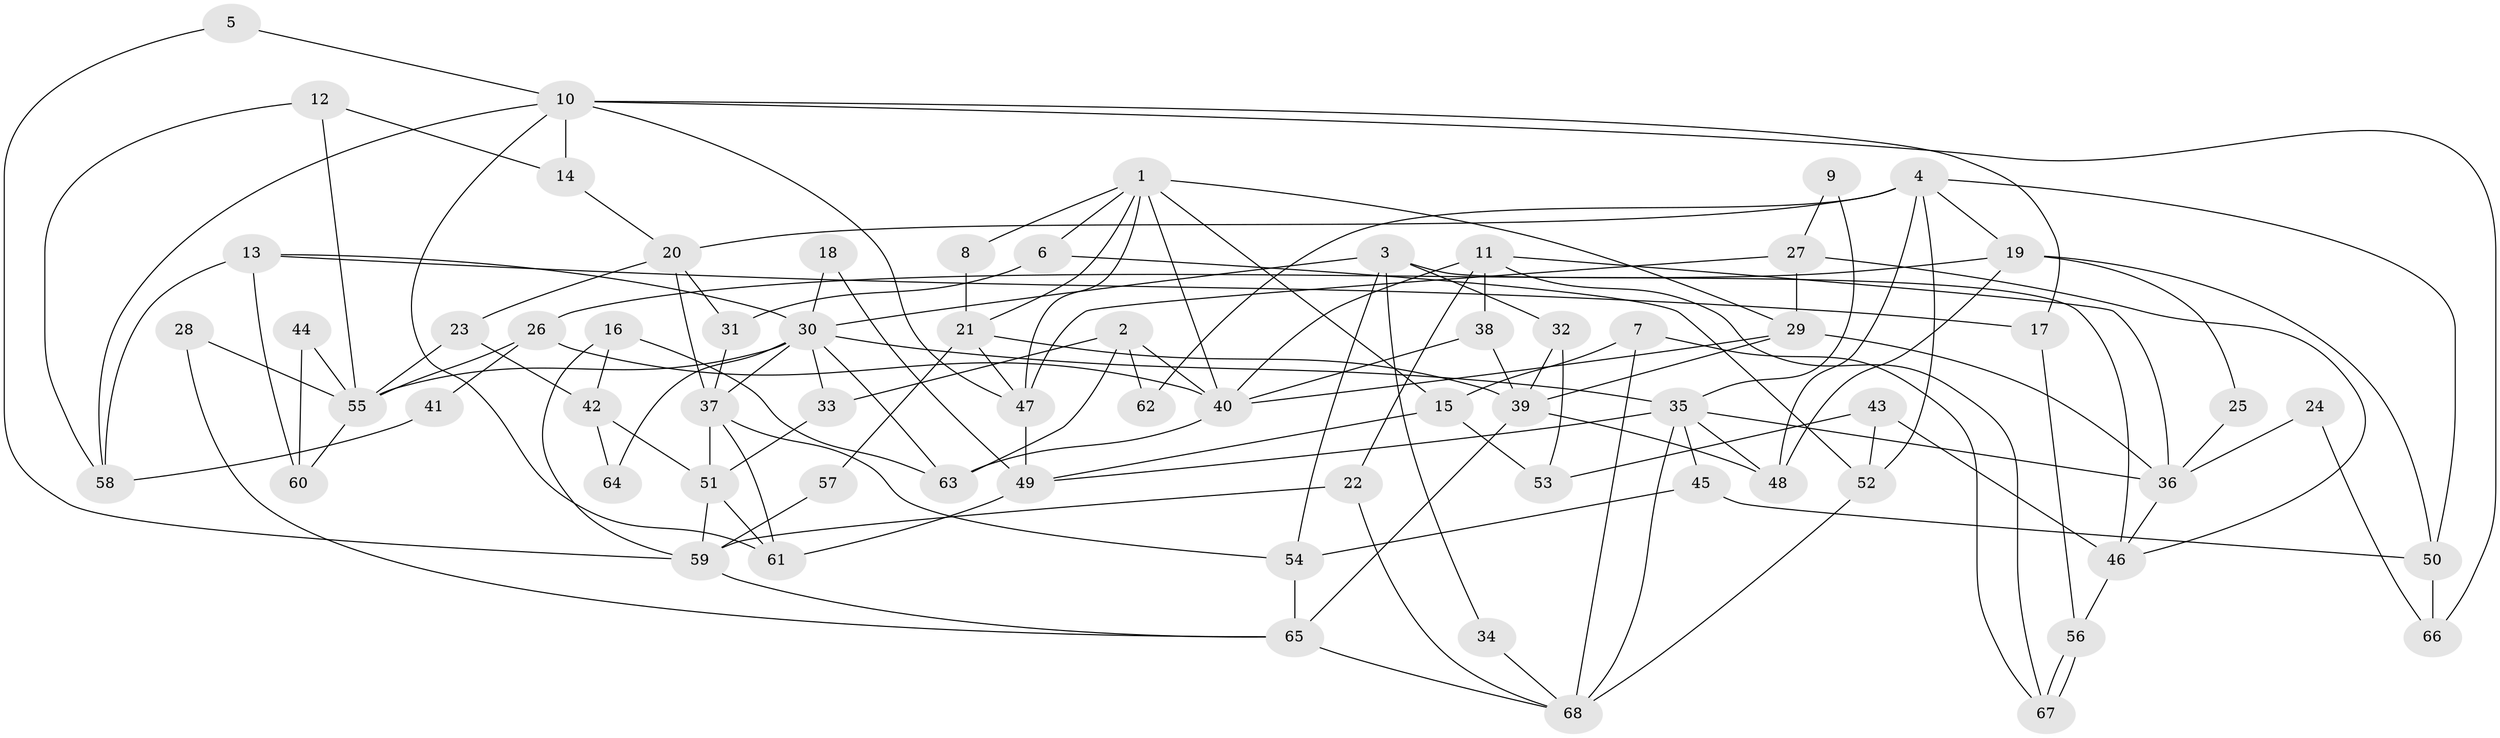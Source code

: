 // Generated by graph-tools (version 1.1) at 2025/51/03/09/25 04:51:16]
// undirected, 68 vertices, 136 edges
graph export_dot {
graph [start="1"]
  node [color=gray90,style=filled];
  1;
  2;
  3;
  4;
  5;
  6;
  7;
  8;
  9;
  10;
  11;
  12;
  13;
  14;
  15;
  16;
  17;
  18;
  19;
  20;
  21;
  22;
  23;
  24;
  25;
  26;
  27;
  28;
  29;
  30;
  31;
  32;
  33;
  34;
  35;
  36;
  37;
  38;
  39;
  40;
  41;
  42;
  43;
  44;
  45;
  46;
  47;
  48;
  49;
  50;
  51;
  52;
  53;
  54;
  55;
  56;
  57;
  58;
  59;
  60;
  61;
  62;
  63;
  64;
  65;
  66;
  67;
  68;
  1 -- 21;
  1 -- 40;
  1 -- 6;
  1 -- 8;
  1 -- 15;
  1 -- 29;
  1 -- 47;
  2 -- 33;
  2 -- 63;
  2 -- 40;
  2 -- 62;
  3 -- 54;
  3 -- 32;
  3 -- 30;
  3 -- 34;
  3 -- 46;
  4 -- 48;
  4 -- 19;
  4 -- 20;
  4 -- 50;
  4 -- 52;
  4 -- 62;
  5 -- 10;
  5 -- 59;
  6 -- 31;
  6 -- 52;
  7 -- 67;
  7 -- 68;
  7 -- 15;
  8 -- 21;
  9 -- 35;
  9 -- 27;
  10 -- 61;
  10 -- 47;
  10 -- 14;
  10 -- 17;
  10 -- 58;
  10 -- 66;
  11 -- 38;
  11 -- 40;
  11 -- 22;
  11 -- 36;
  11 -- 67;
  12 -- 14;
  12 -- 55;
  12 -- 58;
  13 -- 17;
  13 -- 58;
  13 -- 30;
  13 -- 60;
  14 -- 20;
  15 -- 49;
  15 -- 53;
  16 -- 59;
  16 -- 63;
  16 -- 42;
  17 -- 56;
  18 -- 30;
  18 -- 49;
  19 -- 50;
  19 -- 26;
  19 -- 25;
  19 -- 48;
  20 -- 37;
  20 -- 23;
  20 -- 31;
  21 -- 47;
  21 -- 39;
  21 -- 57;
  22 -- 68;
  22 -- 59;
  23 -- 42;
  23 -- 55;
  24 -- 36;
  24 -- 66;
  25 -- 36;
  26 -- 55;
  26 -- 40;
  26 -- 41;
  27 -- 47;
  27 -- 46;
  27 -- 29;
  28 -- 65;
  28 -- 55;
  29 -- 36;
  29 -- 39;
  29 -- 40;
  30 -- 33;
  30 -- 35;
  30 -- 37;
  30 -- 55;
  30 -- 63;
  30 -- 64;
  31 -- 37;
  32 -- 53;
  32 -- 39;
  33 -- 51;
  34 -- 68;
  35 -- 36;
  35 -- 45;
  35 -- 48;
  35 -- 49;
  35 -- 68;
  36 -- 46;
  37 -- 51;
  37 -- 54;
  37 -- 61;
  38 -- 40;
  38 -- 39;
  39 -- 48;
  39 -- 65;
  40 -- 63;
  41 -- 58;
  42 -- 51;
  42 -- 64;
  43 -- 52;
  43 -- 46;
  43 -- 53;
  44 -- 55;
  44 -- 60;
  45 -- 54;
  45 -- 50;
  46 -- 56;
  47 -- 49;
  49 -- 61;
  50 -- 66;
  51 -- 59;
  51 -- 61;
  52 -- 68;
  54 -- 65;
  55 -- 60;
  56 -- 67;
  56 -- 67;
  57 -- 59;
  59 -- 65;
  65 -- 68;
}
